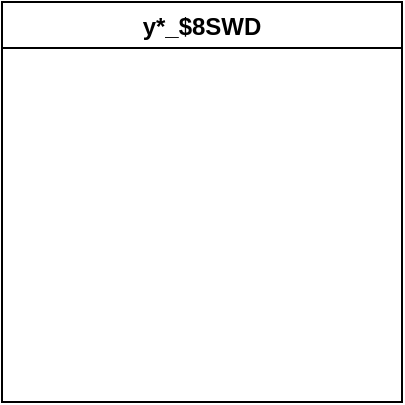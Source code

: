 <mxfile version="14.9.3" type="github">
  <diagram id="TASTO2IwIQPRZ3yuaC1y" name="Page-1">
    <mxGraphModel dx="1038" dy="508" grid="1" gridSize="10" guides="1" tooltips="1" connect="1" arrows="1" fold="1" page="1" pageScale="1" pageWidth="1169" pageHeight="827" math="0" shadow="0">
      <root>
        <mxCell id="0" />
        <mxCell id="1" parent="0" />
        <mxCell id="10CtPT5GMPp9_miOpkNc-1" value="y*_$8SWD" style="swimlane;" vertex="1" parent="1">
          <mxGeometry x="260" y="150" width="200" height="200" as="geometry" />
        </mxCell>
      </root>
    </mxGraphModel>
  </diagram>
</mxfile>
